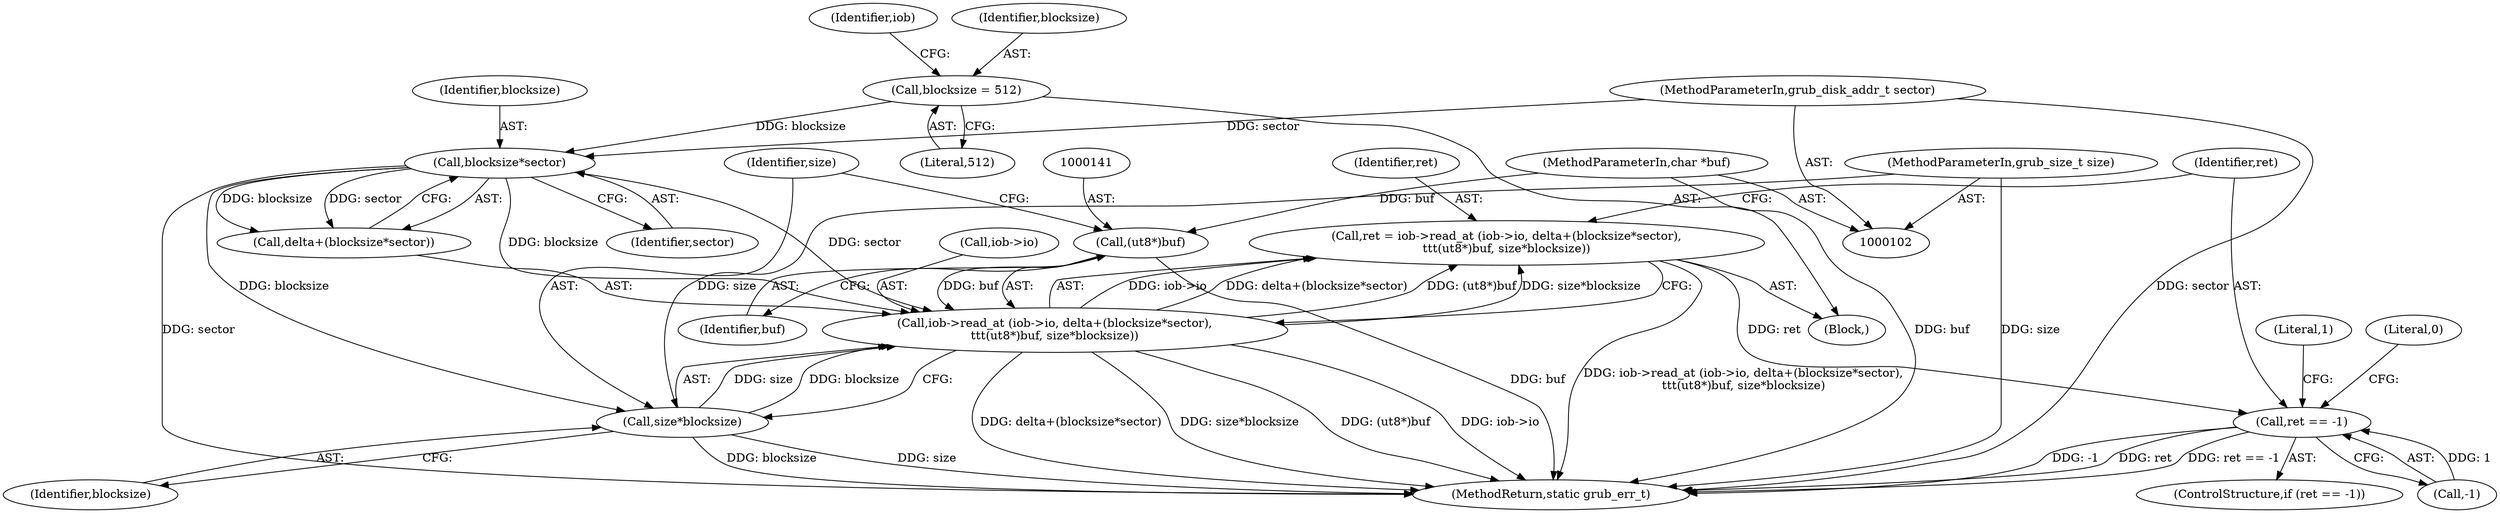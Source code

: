 digraph "1_radare2_65000a7fd9eea62359e6d6714f17b94a99a82edd_4@API" {
"1000129" [label="(Call,ret = iob->read_at (iob->io, delta+(blocksize*sector),\n\t\t\t(ut8*)buf, size*blocksize))"];
"1000131" [label="(Call,iob->read_at (iob->io, delta+(blocksize*sector),\n\t\t\t(ut8*)buf, size*blocksize))"];
"1000137" [label="(Call,blocksize*sector)"];
"1000114" [label="(Call,blocksize = 512)"];
"1000104" [label="(MethodParameterIn,grub_disk_addr_t sector)"];
"1000140" [label="(Call,(ut8*)buf)"];
"1000106" [label="(MethodParameterIn,char *buf)"];
"1000143" [label="(Call,size*blocksize)"];
"1000105" [label="(MethodParameterIn,grub_size_t size)"];
"1000147" [label="(Call,ret == -1)"];
"1000120" [label="(Identifier,iob)"];
"1000137" [label="(Call,blocksize*sector)"];
"1000149" [label="(Call,-1)"];
"1000147" [label="(Call,ret == -1)"];
"1000146" [label="(ControlStructure,if (ret == -1))"];
"1000129" [label="(Call,ret = iob->read_at (iob->io, delta+(blocksize*sector),\n\t\t\t(ut8*)buf, size*blocksize))"];
"1000152" [label="(Literal,1)"];
"1000112" [label="(Block,)"];
"1000157" [label="(Literal,0)"];
"1000139" [label="(Identifier,sector)"];
"1000105" [label="(MethodParameterIn,grub_size_t size)"];
"1000114" [label="(Call,blocksize = 512)"];
"1000143" [label="(Call,size*blocksize)"];
"1000115" [label="(Identifier,blocksize)"];
"1000131" [label="(Call,iob->read_at (iob->io, delta+(blocksize*sector),\n\t\t\t(ut8*)buf, size*blocksize))"];
"1000132" [label="(Call,iob->io)"];
"1000104" [label="(MethodParameterIn,grub_disk_addr_t sector)"];
"1000148" [label="(Identifier,ret)"];
"1000106" [label="(MethodParameterIn,char *buf)"];
"1000116" [label="(Literal,512)"];
"1000158" [label="(MethodReturn,static grub_err_t)"];
"1000138" [label="(Identifier,blocksize)"];
"1000145" [label="(Identifier,blocksize)"];
"1000140" [label="(Call,(ut8*)buf)"];
"1000142" [label="(Identifier,buf)"];
"1000135" [label="(Call,delta+(blocksize*sector))"];
"1000144" [label="(Identifier,size)"];
"1000130" [label="(Identifier,ret)"];
"1000129" -> "1000112"  [label="AST: "];
"1000129" -> "1000131"  [label="CFG: "];
"1000130" -> "1000129"  [label="AST: "];
"1000131" -> "1000129"  [label="AST: "];
"1000148" -> "1000129"  [label="CFG: "];
"1000129" -> "1000158"  [label="DDG: iob->read_at (iob->io, delta+(blocksize*sector),\n\t\t\t(ut8*)buf, size*blocksize)"];
"1000131" -> "1000129"  [label="DDG: iob->io"];
"1000131" -> "1000129"  [label="DDG: delta+(blocksize*sector)"];
"1000131" -> "1000129"  [label="DDG: (ut8*)buf"];
"1000131" -> "1000129"  [label="DDG: size*blocksize"];
"1000129" -> "1000147"  [label="DDG: ret"];
"1000131" -> "1000143"  [label="CFG: "];
"1000132" -> "1000131"  [label="AST: "];
"1000135" -> "1000131"  [label="AST: "];
"1000140" -> "1000131"  [label="AST: "];
"1000143" -> "1000131"  [label="AST: "];
"1000131" -> "1000158"  [label="DDG: (ut8*)buf"];
"1000131" -> "1000158"  [label="DDG: iob->io"];
"1000131" -> "1000158"  [label="DDG: delta+(blocksize*sector)"];
"1000131" -> "1000158"  [label="DDG: size*blocksize"];
"1000137" -> "1000131"  [label="DDG: blocksize"];
"1000137" -> "1000131"  [label="DDG: sector"];
"1000140" -> "1000131"  [label="DDG: buf"];
"1000143" -> "1000131"  [label="DDG: size"];
"1000143" -> "1000131"  [label="DDG: blocksize"];
"1000137" -> "1000135"  [label="AST: "];
"1000137" -> "1000139"  [label="CFG: "];
"1000138" -> "1000137"  [label="AST: "];
"1000139" -> "1000137"  [label="AST: "];
"1000135" -> "1000137"  [label="CFG: "];
"1000137" -> "1000158"  [label="DDG: sector"];
"1000137" -> "1000135"  [label="DDG: blocksize"];
"1000137" -> "1000135"  [label="DDG: sector"];
"1000114" -> "1000137"  [label="DDG: blocksize"];
"1000104" -> "1000137"  [label="DDG: sector"];
"1000137" -> "1000143"  [label="DDG: blocksize"];
"1000114" -> "1000112"  [label="AST: "];
"1000114" -> "1000116"  [label="CFG: "];
"1000115" -> "1000114"  [label="AST: "];
"1000116" -> "1000114"  [label="AST: "];
"1000120" -> "1000114"  [label="CFG: "];
"1000104" -> "1000102"  [label="AST: "];
"1000104" -> "1000158"  [label="DDG: sector"];
"1000140" -> "1000142"  [label="CFG: "];
"1000141" -> "1000140"  [label="AST: "];
"1000142" -> "1000140"  [label="AST: "];
"1000144" -> "1000140"  [label="CFG: "];
"1000140" -> "1000158"  [label="DDG: buf"];
"1000106" -> "1000140"  [label="DDG: buf"];
"1000106" -> "1000102"  [label="AST: "];
"1000106" -> "1000158"  [label="DDG: buf"];
"1000143" -> "1000145"  [label="CFG: "];
"1000144" -> "1000143"  [label="AST: "];
"1000145" -> "1000143"  [label="AST: "];
"1000143" -> "1000158"  [label="DDG: size"];
"1000143" -> "1000158"  [label="DDG: blocksize"];
"1000105" -> "1000143"  [label="DDG: size"];
"1000105" -> "1000102"  [label="AST: "];
"1000105" -> "1000158"  [label="DDG: size"];
"1000147" -> "1000146"  [label="AST: "];
"1000147" -> "1000149"  [label="CFG: "];
"1000148" -> "1000147"  [label="AST: "];
"1000149" -> "1000147"  [label="AST: "];
"1000152" -> "1000147"  [label="CFG: "];
"1000157" -> "1000147"  [label="CFG: "];
"1000147" -> "1000158"  [label="DDG: -1"];
"1000147" -> "1000158"  [label="DDG: ret"];
"1000147" -> "1000158"  [label="DDG: ret == -1"];
"1000149" -> "1000147"  [label="DDG: 1"];
}
